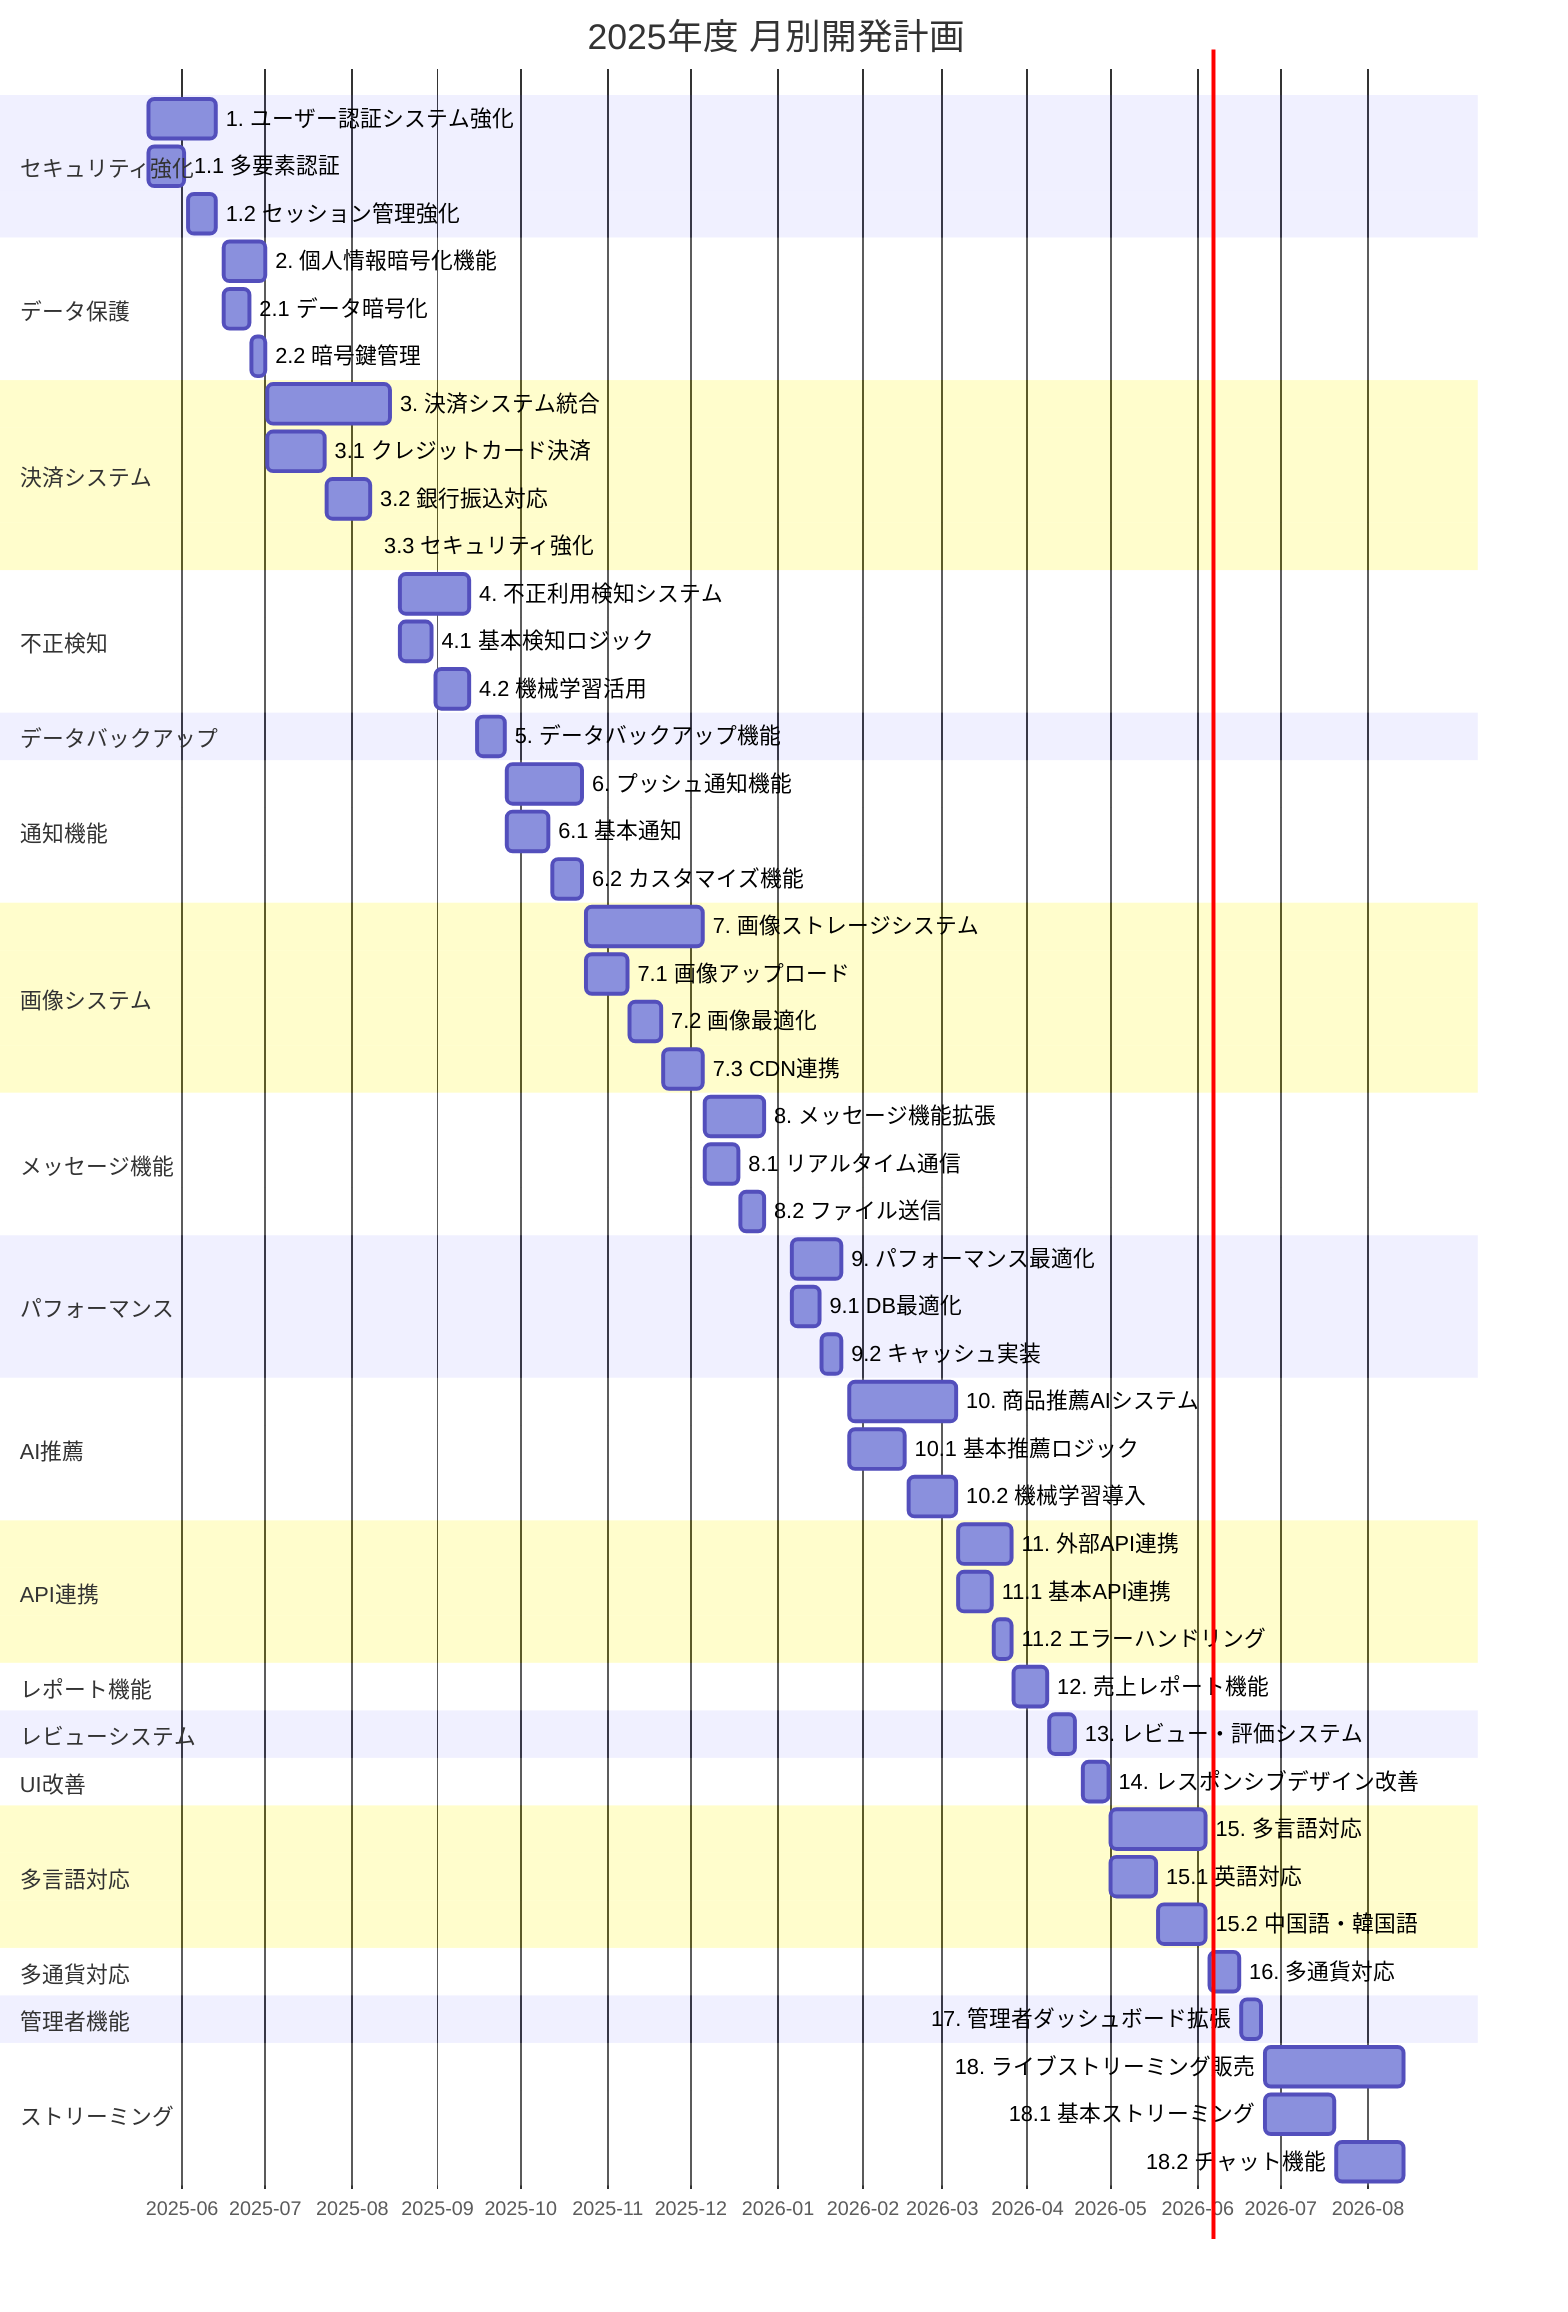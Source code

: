 gantt
    title 2025年度 月別開発計画
    dateFormat YYYY-MM-DD
    axisFormat %Y-%m

    section セキュリティ強化
    1. ユーザー認証システム強化 :task1, 2025-05-20, 2025-06-13
    1.1 多要素認証 :task1a, 2025-05-20, 2025-06-02
    1.2 セッション管理強化 :task1b, 2025-06-03, 2025-06-13
    
    section データ保護
    2. 個人情報暗号化機能 :task2, 2025-06-16, 2025-07-01
    2.1 データ暗号化 :task2a, 2025-06-16, 2025-06-25
    2.2 暗号鍵管理 :task2b, 2025-06-26, 2025-07-01
    
    section 決済システム
    3. 決済システム統合 :task3, 2025-07-02, 2025-08-15
    3.1 クレジットカード決済 :task3a, 2025-07-02, 2025-07-22
    3.2 銀行振込対応 :task3b, 2025-07-23, 2025-08-08
    3.3 セキュリティ強化 :task3c, 2025-08-09,k 2025-08-15
    
    section 不正検知
    4. 不正利用検知システム :task4, 2025-08-18, 2025-09-12
    4.1 基本検知ロジック :task4a, 2025-08-18, 2025-08-30
    4.2 機械学習活用 :task4b, 2025-08-31, 2025-09-12
    
    section データバックアップ
    5. データバックアップ機能 :task5, 2025-09-15, 2025-09-25
    
    section 通知機能
    6. プッシュ通知機能 :task6, 2025-09-26, 2025-10-23
    6.1 基本通知 :task6a, 2025-09-26, 2025-10-11
    6.2 カスタマイズ機能 :task6b, 2025-10-12, 2025-10-23
    
    section 画像システム
    7. 画像ストレージシステム :task7, 2025-10-24, 2025-12-05
    7.1 画像アップロード :task7a, 2025-10-24, 2025-11-08
    7.2 画像最適化 :task7b, 2025-11-09, 2025-11-20
    7.3 CDN連携 :task7c, 2025-11-21, 2025-12-05
    
    section メッセージ機能
    8. メッセージ機能拡張 :task8, 2025-12-06, 2025-12-27
    8.1 リアルタイム通信 :task8a, 2025-12-06, 2025-12-18
    8.2 ファイル送信 :task8b, 2025-12-19, 2025-12-27
    
    section パフォーマンス
    9. パフォーマンス最適化 :task9, 2026-01-06, 2026-01-24
    9.1 DB最適化 :task9a, 2026-01-06, 2026-01-16
    9.2 キャッシュ実装 :task9b, 2026-01-17, 2026-01-24
    
    section AI推薦
    10. 商品推薦AIシステム :task10, 2026-01-27, 2026-03-06
    10.1 基本推薦ロジック :task10a, 2026-01-27, 2026-02-16
    10.2 機械学習導入 :task10b, 2026-02-17, 2026-03-06
    
    section API連携
    11. 外部API連携 :task11, 2026-03-07, 2026-03-26
    11.1 基本API連携 :task11a, 2026-03-07, 2026-03-19
    11.2 エラーハンドリング :task11b, 2026-03-20, 2026-03-26
    
    section レポート機能
    12. 売上レポート機能 :task12, 2026-03-27, 2026-04-08
    
    section レビューシステム
    13. レビュー・評価システム :task13, 2026-04-09, 2026-04-18
    
    section UI改善
    14. レスポンシブデザイン改善 :task14, 2026-04-21, 2026-04-30
    
    section 多言語対応
    15. 多言語対応 :task15, 2026-05-01, 2026-06-04
    15.1 英語対応 :task15a, 2026-05-01, 2026-05-17
    15.2 中国語・韓国語 :task15b, 2026-05-18, 2026-06-04
    
    section 多通貨対応
    16. 多通貨対応 :task16, 2026-06-05, 2026-06-16
    
    section 管理者機能
    17. 管理者ダッシュボード拡張 :task17, 2026-06-17, 2026-06-24
    
    section ストリーミング
    18. ライブストリーミング販売 :task18, 2026-06-25, 2026-08-14
    18.1 基本ストリーミング :task18a, 2026-06-25, 2026-07-20
    18.2 チャット機能 :task18b, 2026-07-21, 2026-08-14